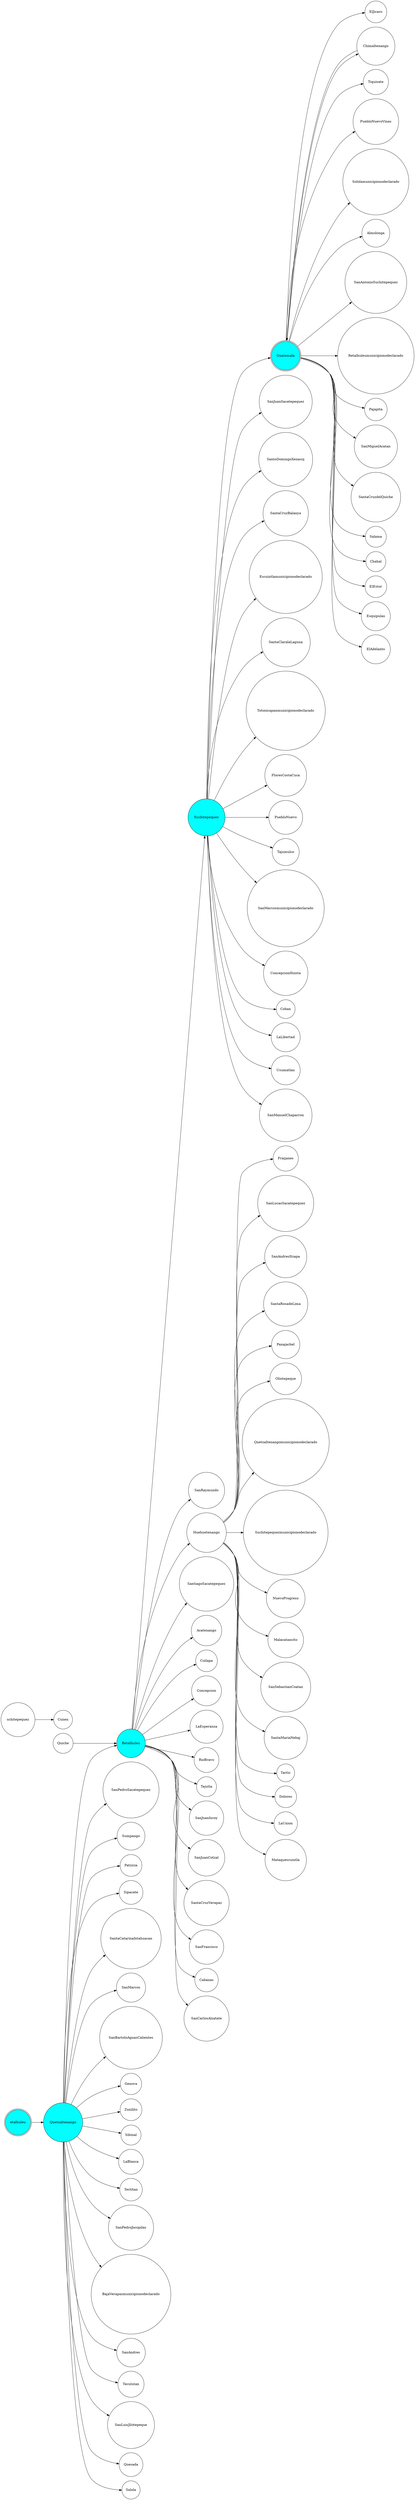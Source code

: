 digraph G {
	node[shape = circle, style=filled, fillcolor=white]
	graph [rankdir = "LR"];
	0[label="Retalhuleu"] [fillcolor=cyan];
	1[label="Suchitepequez"] [fillcolor=cyan];
	2[label="Guatemala"] [fillcolor=cyan] [shape=doublecircle];
	3[label="Quetzaltenango"] [fillcolor=cyan];
	4[label="SanPedroSacatepequez"];
	5[label="SanJuanSacatepequez"];
	6[label="SanRaymundo"];
	7[label="Huehuetenango"];
	8[label="Fraijanes"];
	9[label="ElJicaro"];
	10[label="Sumpango"];
	11[label="SantoDomingoXenacoj"];
	12[label="SantiagoSacatepequez"];
	13[label="SanLucasSacatepequez"];
	14[label="Chimaltenango"];
	15[label="Patzicia"];
	16[label="SantaCruzBalanya"];
	17[label="Acatenango"];
	18[label="SanAndresItzapa"];
	19[label="Tiquisate"];
	20[label="Sipacate"];
	21[label="Escuintlamunicipionodeclarado"];
	22[label="Cuilapa"];
	23[label="SantaRosadeLima"];
	24[label="PuebloNuevoVinas"];
	25[label="SantaCatarinaIxtahuacan"];
	26[label="SantaClaralaLaguna"];
	27[label="Concepcion"];
	28[label="SanMarcos"];
	29[label="Panajachel"];
	30[label="Sololamunicipionodeclarado"];
	31[label="SanBartoloAguasCalientes"];
	32[label="Totonicapanmunicipionodeclarado"];
	33[label="etalhuleu"] [fillcolor=cyan] [shape=doublecircle];
	34[label="Olintepeque"];
	35[label="Almolonga"];
	36[label="Genova"];
	37[label="FloresCostaCuca"];
	38[label="LaEsperanza"];
	39[label="Quetzaltenangomunicipionodeclarado"];
	40[label="SanAntonioSuchitepequez"];
	41[label="Zunilito"];
	42[label="PuebloNuevo"];
	43[label="RioBravo"];
	44[label="Suchitepequezmunicipionodeclarado"];
	45[label="Quiche"];
	46[label="Retalhuleumunicipionodeclarado"];
	47[label="Sibinal"];
	48[label="Tajumulco"];
	49[label="Tejutla"];
	50[label="NuevoProgreso"];
	51[label="Pajapita"];
	52[label="LaBlanca"];
	53[label="SanMarcosmunicipionodeclarado"];
	54[label="Malacatancito"];
	55[label="SanMiguelAcatan"];
	56[label="Tectitan"];
	57[label="ConcepcionHuista"];
	58[label="SanJuanIxcoy"];
	59[label="SanSebastianCoatan"];
	60[label="SantaCruzdelQuiche"];
	61[label="SanPedroJocopilas"];
	62[label="uchitepequez"];
	63[label="Cunen"];
	64[label="SanJuanCotzal"];
	65[label="SantaMariaNebaj"];
	66[label="Salama"];
	67[label="BajaVerapazmunicipionodeclarado"];
	68[label="Coban"];
	69[label="SantaCruzVerapaz"];
	70[label="Tactic"];
	71[label="Chahal"];
	72[label="SanAndres"];
	73[label="LaLibertad"];
	74[label="SanFrancisco"];
	75[label="Dolores"];
	76[label="ElEstor"];
	77[label="Teculutan"];
	78[label="Usumatlan"];
	79[label="Cabanas"];
	80[label="LaUnion"];
	81[label="Esquipulas"];
	82[label="SanLuisJilotepeque"];
	83[label="SanManuelChaparron"];
	84[label="SanCarlosAlzatate"];
	85[label="Mataquescuintla"];
	86[label="ElAdelanto"];
	87[label="Quesada"];
	88[label="Salola"];
	0->1
	0->6
	0->12
	0->17
	0->22
	0->27
	0->38
	0->43
	0->49
	0->7
	0->58
	0->64
	0->69
	0->74
	0->79
	0->84
	1->2
	1->5
	1->11
	1->16
	1->21
	1->26
	1->32
	1->37
	1->42
	1->48
	1->53
	1->57
	1->68
	1->73
	1->78
	1->83
	2->9
	2->14
	2->19
	2->24
	2->30
	2->35
	2->40
	2->46
	2->51
	2->55
	2->60
	2->66
	2->71
	2->76
	2->81
	2->86
	3->4
	3->10
	3->15
	3->20
	3->25
	3->28
	3->31
	3->36
	3->41
	3->47
	3->52
	3->56
	3->61
	3->67
	3->72
	3->77
	3->82
	3->87
	3->88
	3->0
	7->8
	7->13
	7->18
	7->23
	7->29
	7->34
	7->39
	7->44
	7->50
	7->54
	7->59
	7->65
	7->70
	7->75
	7->80
	7->85
	14->2
	33->3
	45->0
	62->63
}

